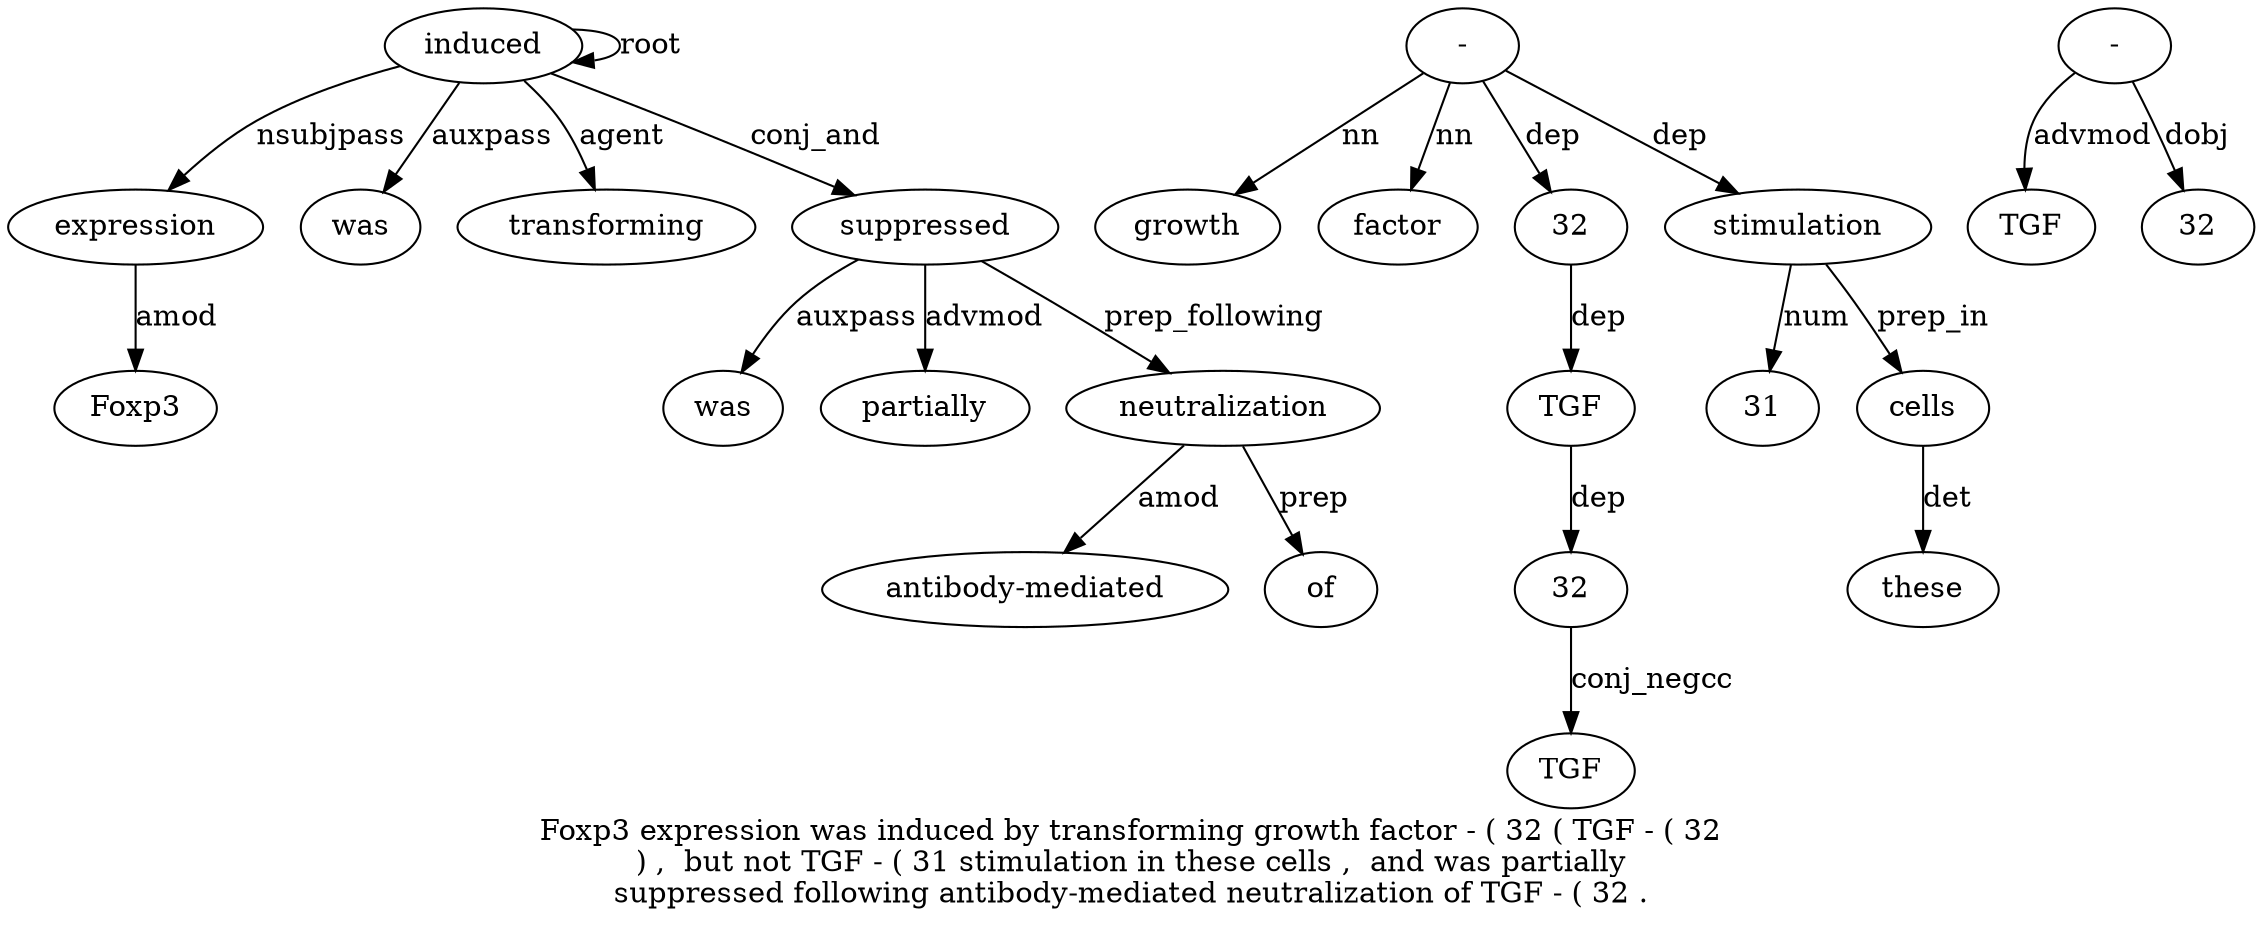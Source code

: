 digraph "Foxp3 expression was induced by transforming growth factor - ( 32 ( TGF - ( 32 ) ,  but not TGF - ( 31 stimulation in these cells ,  and was partially suppressed following antibody-mediated neutralization of TGF - ( 32 ." {
label="Foxp3 expression was induced by transforming growth factor - ( 32 ( TGF - ( 32
) ,  but not TGF - ( 31 stimulation in these cells ,  and was partially
suppressed following antibody-mediated neutralization of TGF - ( 32 .";
expression2 [style=filled, fillcolor=white, label=expression];
Foxp31 [style=filled, fillcolor=white, label=Foxp3];
expression2 -> Foxp31  [label=amod];
induced4 [style=filled, fillcolor=white, label=induced];
induced4 -> expression2  [label=nsubjpass];
was3 [style=filled, fillcolor=white, label=was];
induced4 -> was3  [label=auxpass];
induced4 -> induced4  [label=root];
transforming6 [style=filled, fillcolor=white, label=transforming];
induced4 -> transforming6  [label=agent];
"-9" [style=filled, fillcolor=white, label="-"];
growth7 [style=filled, fillcolor=white, label=growth];
"-9" -> growth7  [label=nn];
factor8 [style=filled, fillcolor=white, label=factor];
"-9" -> factor8  [label=nn];
3211 [style=filled, fillcolor=white, label=32];
"-9" -> 3211  [label=dep];
TGF13 [style=filled, fillcolor=white, label=TGF];
3211 -> TGF13  [label=dep];
3216 [style=filled, fillcolor=white, label=32];
TGF13 -> 3216  [label=dep];
TGF21 [style=filled, fillcolor=white, label=TGF];
3216 -> TGF21  [label=conj_negcc];
stimulation25 [style=filled, fillcolor=white, label=stimulation];
3124 [style=filled, fillcolor=white, label=31];
stimulation25 -> 3124  [label=num];
"-9" -> stimulation25  [label=dep];
cells28 [style=filled, fillcolor=white, label=cells];
these27 [style=filled, fillcolor=white, label=these];
cells28 -> these27  [label=det];
stimulation25 -> cells28  [label=prep_in];
suppressed33 [style=filled, fillcolor=white, label=suppressed];
was31 [style=filled, fillcolor=white, label=was];
suppressed33 -> was31  [label=auxpass];
partially32 [style=filled, fillcolor=white, label=partially];
suppressed33 -> partially32  [label=advmod];
induced4 -> suppressed33  [label=conj_and];
neutralization36 [style=filled, fillcolor=white, label=neutralization];
"antibody-mediated35" [style=filled, fillcolor=white, label="antibody-mediated"];
neutralization36 -> "antibody-mediated35"  [label=amod];
suppressed33 -> neutralization36  [label=prep_following];
of37 [style=filled, fillcolor=white, label=of];
neutralization36 -> of37  [label=prep];
"-39" [style=filled, fillcolor=white, label="-"];
TGF38 [style=filled, fillcolor=white, label=TGF];
"-39" -> TGF38  [label=advmod];
3241 [style=filled, fillcolor=white, label=32];
"-39" -> 3241  [label=dobj];
}
